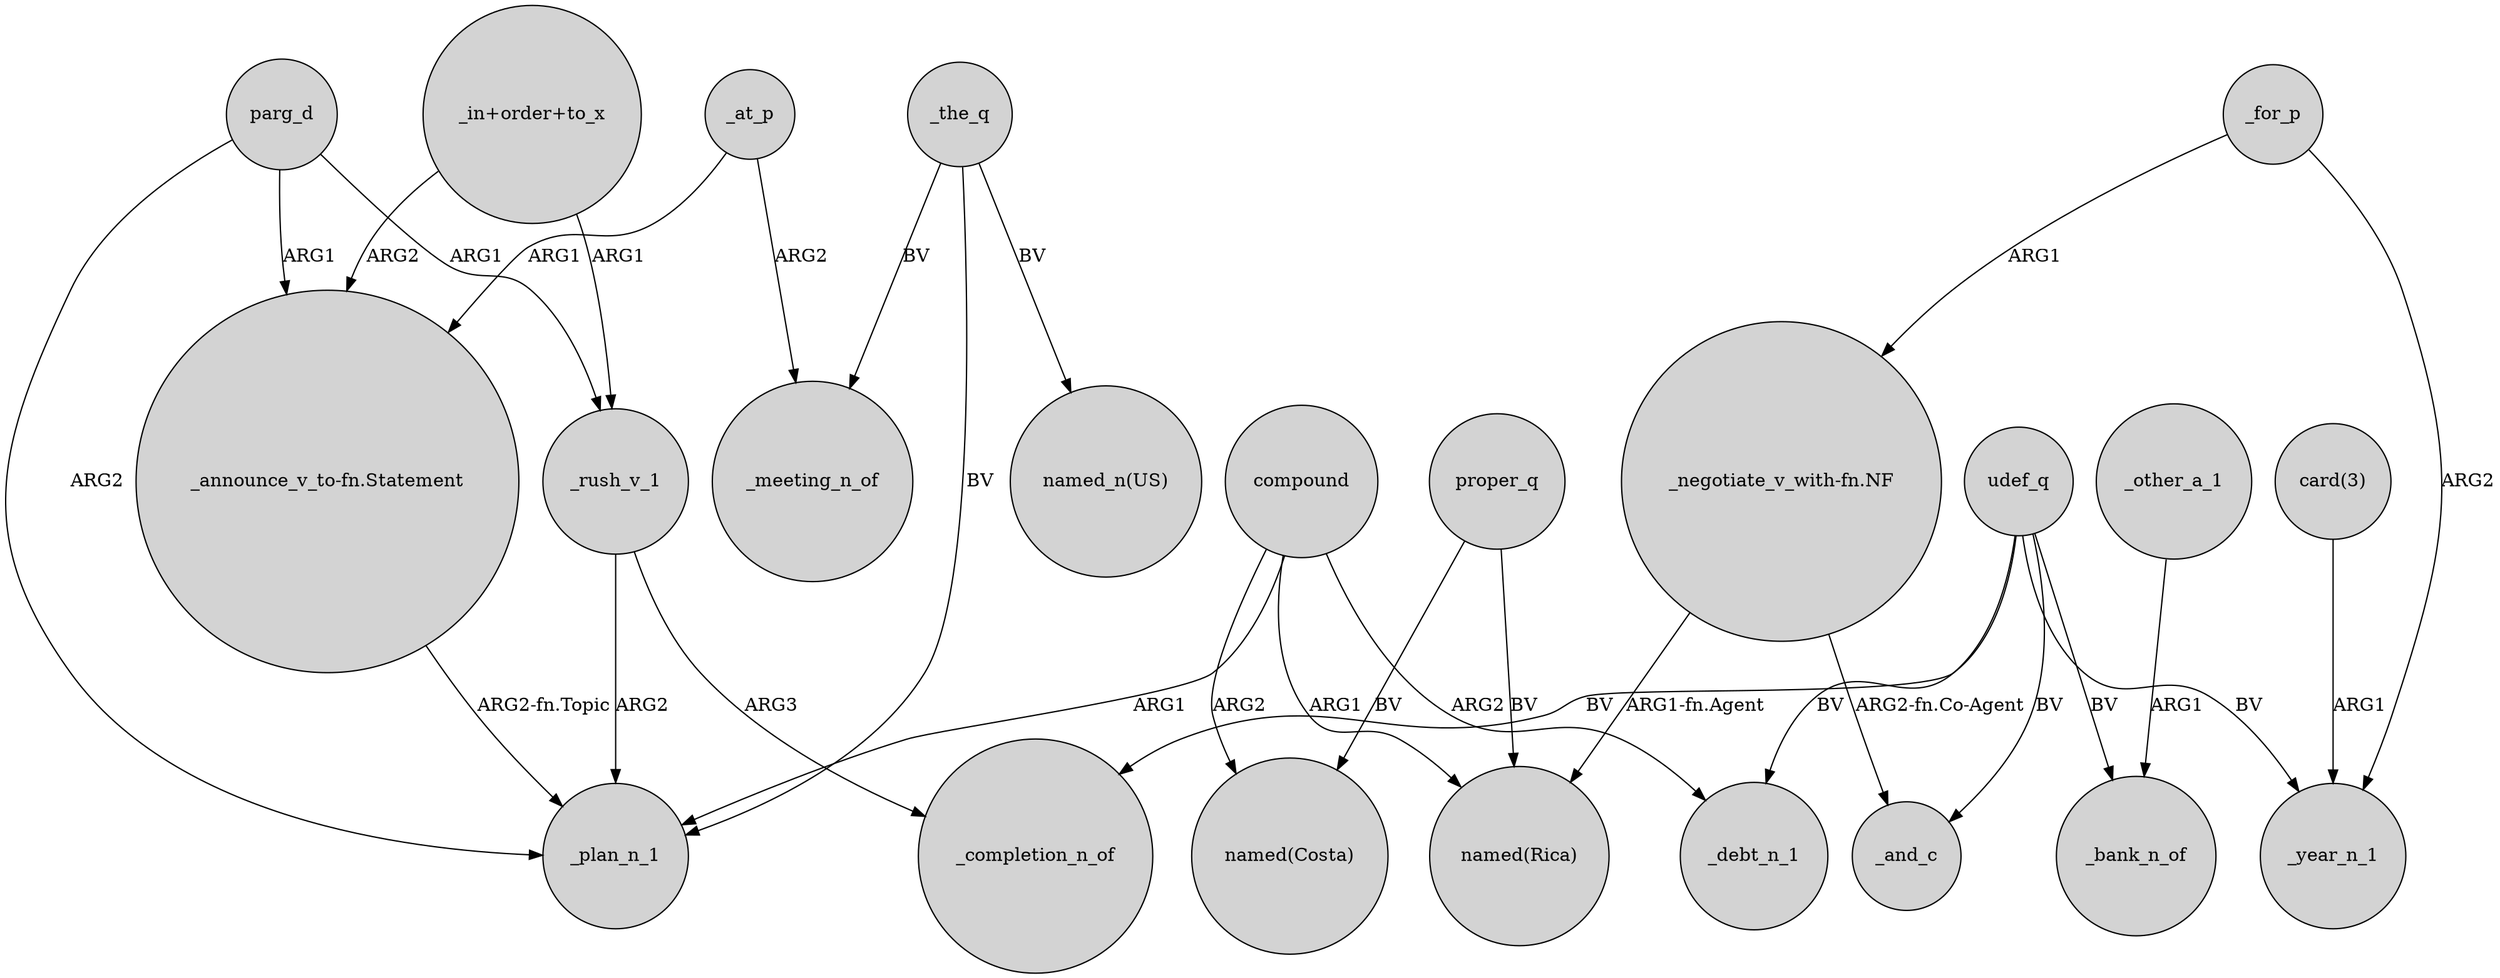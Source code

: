 digraph {
	node [shape=circle style=filled]
	"_announce_v_to-fn.Statement" -> _plan_n_1 [label="ARG2-fn.Topic"]
	parg_d -> _rush_v_1 [label=ARG1]
	_for_p -> _year_n_1 [label=ARG2]
	"_negotiate_v_with-fn.NF" -> _and_c [label="ARG2-fn.Co-Agent"]
	proper_q -> "named(Costa)" [label=BV]
	udef_q -> _debt_n_1 [label=BV]
	_the_q -> _meeting_n_of [label=BV]
	"_negotiate_v_with-fn.NF" -> "named(Rica)" [label="ARG1-fn.Agent"]
	compound -> _debt_n_1 [label=ARG2]
	_the_q -> _plan_n_1 [label=BV]
	udef_q -> _completion_n_of [label=BV]
	compound -> _plan_n_1 [label=ARG1]
	"_in+order+to_x" -> _rush_v_1 [label=ARG1]
	parg_d -> _plan_n_1 [label=ARG2]
	_rush_v_1 -> _completion_n_of [label=ARG3]
	_the_q -> "named_n(US)" [label=BV]
	"_in+order+to_x" -> "_announce_v_to-fn.Statement" [label=ARG2]
	_at_p -> _meeting_n_of [label=ARG2]
	parg_d -> "_announce_v_to-fn.Statement" [label=ARG1]
	_for_p -> "_negotiate_v_with-fn.NF" [label=ARG1]
	compound -> "named(Rica)" [label=ARG1]
	compound -> "named(Costa)" [label=ARG2]
	"card(3)" -> _year_n_1 [label=ARG1]
	proper_q -> "named(Rica)" [label=BV]
	_at_p -> "_announce_v_to-fn.Statement" [label=ARG1]
	udef_q -> _year_n_1 [label=BV]
	_other_a_1 -> _bank_n_of [label=ARG1]
	udef_q -> _and_c [label=BV]
	_rush_v_1 -> _plan_n_1 [label=ARG2]
	udef_q -> _bank_n_of [label=BV]
}
